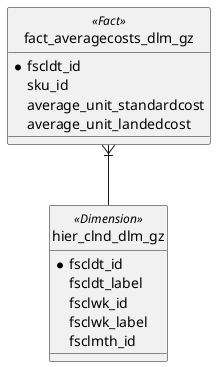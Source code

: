 @startuml
hide circle
skinparam linetype ortho
skinparam shadowing false
skinparam entity {
  BackgroundColor<<Fact>> #FDF6E3
  BackgroundColor<<Dimension>> #E6F7FF
}
entity "fact_averagecosts_dlm_gz" <<Fact>> {
  * fscldt_id
  sku_id
  average_unit_standardcost
  average_unit_landedcost
}
entity "hier_clnd_dlm_gz" <<Dimension>> {
  * fscldt_id
  fscldt_label
  fsclwk_id
  fsclwk_label
  fsclmth_id
}

fact_averagecosts_dlm_gz }|-- hier_clnd_dlm_gz

@enduml
